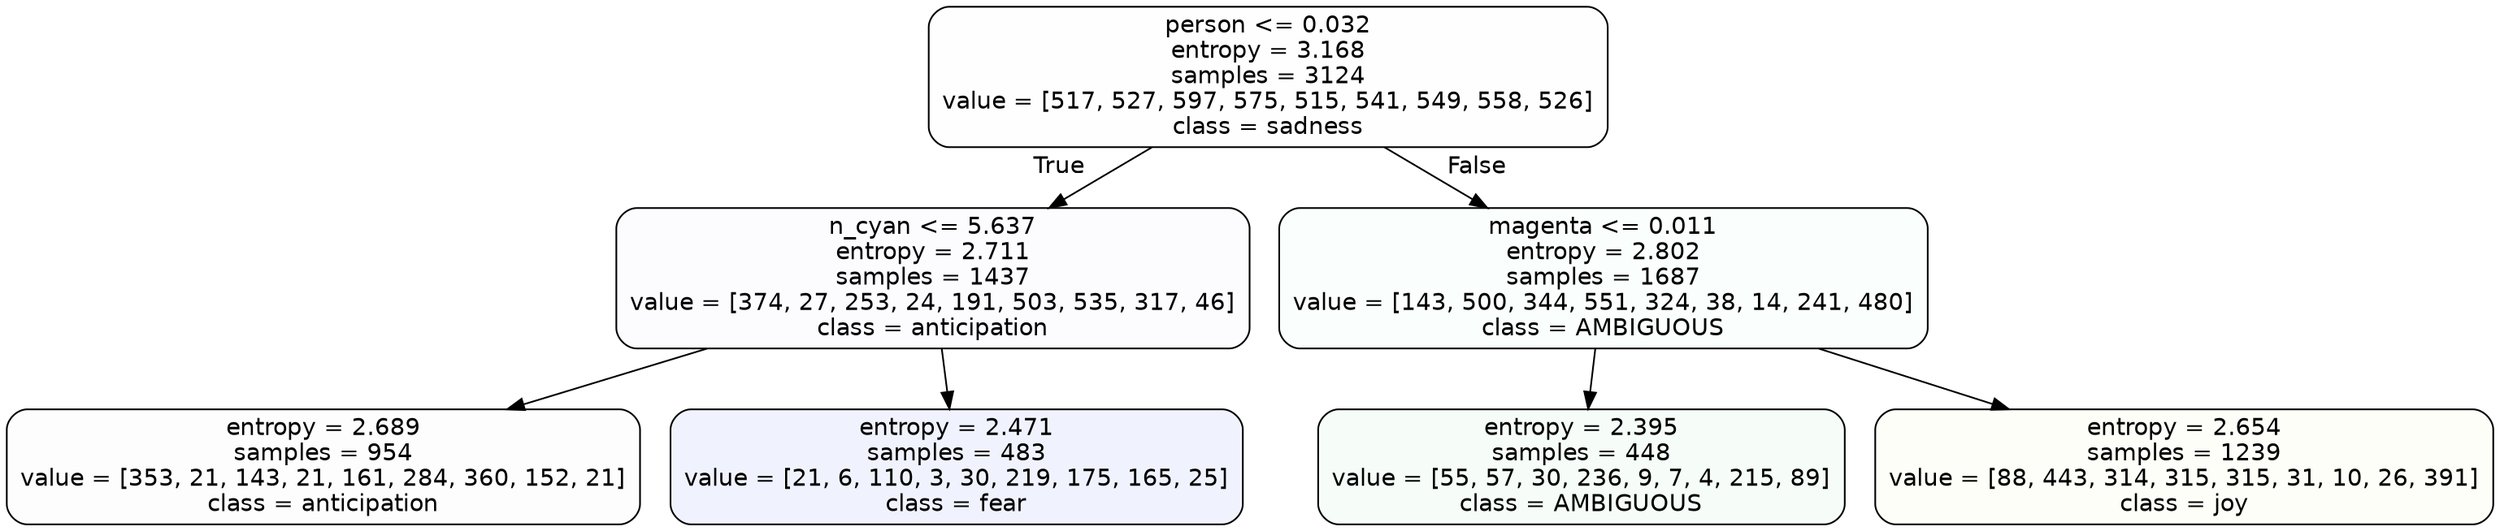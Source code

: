 digraph Tree {
node [shape=box, style="filled, rounded", color="black", fontname=helvetica] ;
edge [fontname=helvetica] ;
0 [label="person <= 0.032\nentropy = 3.168\nsamples = 3124\nvalue = [517, 527, 597, 575, 515, 541, 549, 558, 526]\nclass = sadness", fillcolor="#64e53901"] ;
1 [label="n_cyan <= 5.637\nentropy = 2.711\nsamples = 1437\nvalue = [374, 27, 253, 24, 191, 503, 535, 317, 46]\nclass = anticipation", fillcolor="#8139e505"] ;
0 -> 1 [labeldistance=2.5, labelangle=45, headlabel="True"] ;
2 [label="entropy = 2.689\nsamples = 954\nvalue = [353, 21, 143, 21, 161, 284, 360, 152, 21]\nclass = anticipation", fillcolor="#8139e502"] ;
1 -> 2 ;
3 [label="entropy = 2.471\nsamples = 483\nvalue = [21, 6, 110, 3, 30, 219, 175, 165, 25]\nclass = fear", fillcolor="#3964e513"] ;
1 -> 3 ;
4 [label="magenta <= 0.011\nentropy = 2.802\nsamples = 1687\nvalue = [143, 500, 344, 551, 324, 38, 14, 241, 480]\nclass = AMBIGUOUS", fillcolor="#39e58106"] ;
0 -> 4 [labeldistance=2.5, labelangle=-45, headlabel="False"] ;
5 [label="entropy = 2.395\nsamples = 448\nvalue = [55, 57, 30, 236, 9, 7, 4, 215, 89]\nclass = AMBIGUOUS", fillcolor="#39e5810b"] ;
4 -> 5 ;
6 [label="entropy = 2.654\nsamples = 1239\nvalue = [88, 443, 314, 315, 315, 31, 10, 26, 391]\nclass = joy", fillcolor="#d7e53909"] ;
4 -> 6 ;
}